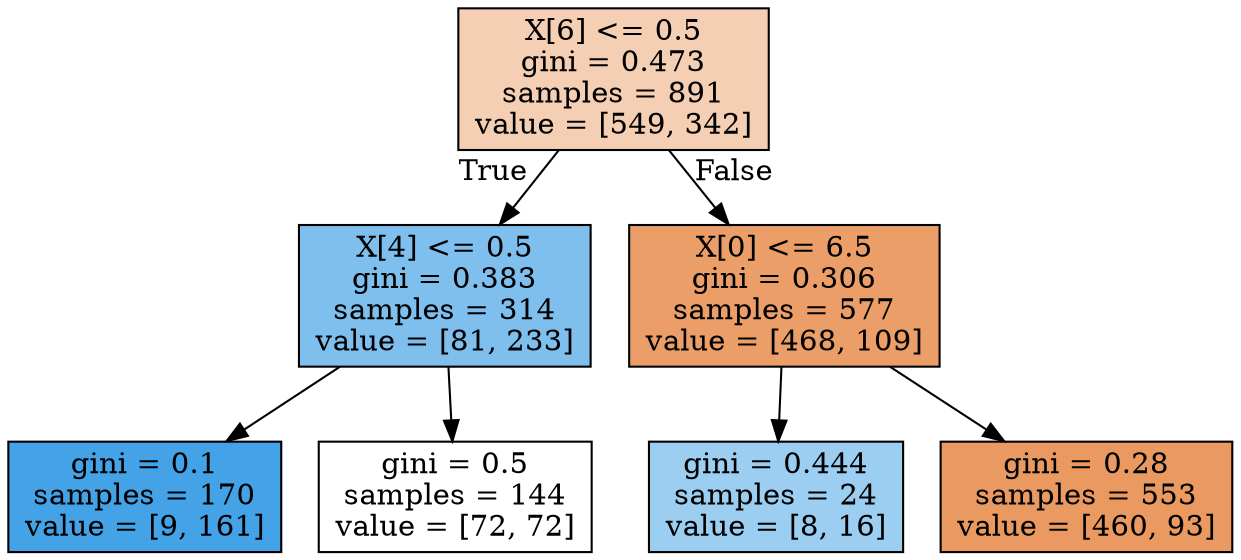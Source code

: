 digraph Tree {
node [shape=box, style="filled", color="black"] ;
0 [label="X[6] <= 0.5\ngini = 0.473\nsamples = 891\nvalue = [549, 342]", fillcolor="#f5cfb4"] ;
1 [label="X[4] <= 0.5\ngini = 0.383\nsamples = 314\nvalue = [81, 233]", fillcolor="#7ebfee"] ;
0 -> 1 [labeldistance=2.5, labelangle=45, headlabel="True"] ;
2 [label="gini = 0.1\nsamples = 170\nvalue = [9, 161]", fillcolor="#44a2e6"] ;
1 -> 2 ;
3 [label="gini = 0.5\nsamples = 144\nvalue = [72, 72]", fillcolor="#ffffff"] ;
1 -> 3 ;
4 [label="X[0] <= 6.5\ngini = 0.306\nsamples = 577\nvalue = [468, 109]", fillcolor="#eb9e67"] ;
0 -> 4 [labeldistance=2.5, labelangle=-45, headlabel="False"] ;
5 [label="gini = 0.444\nsamples = 24\nvalue = [8, 16]", fillcolor="#9ccef2"] ;
4 -> 5 ;
6 [label="gini = 0.28\nsamples = 553\nvalue = [460, 93]", fillcolor="#ea9a61"] ;
4 -> 6 ;
}